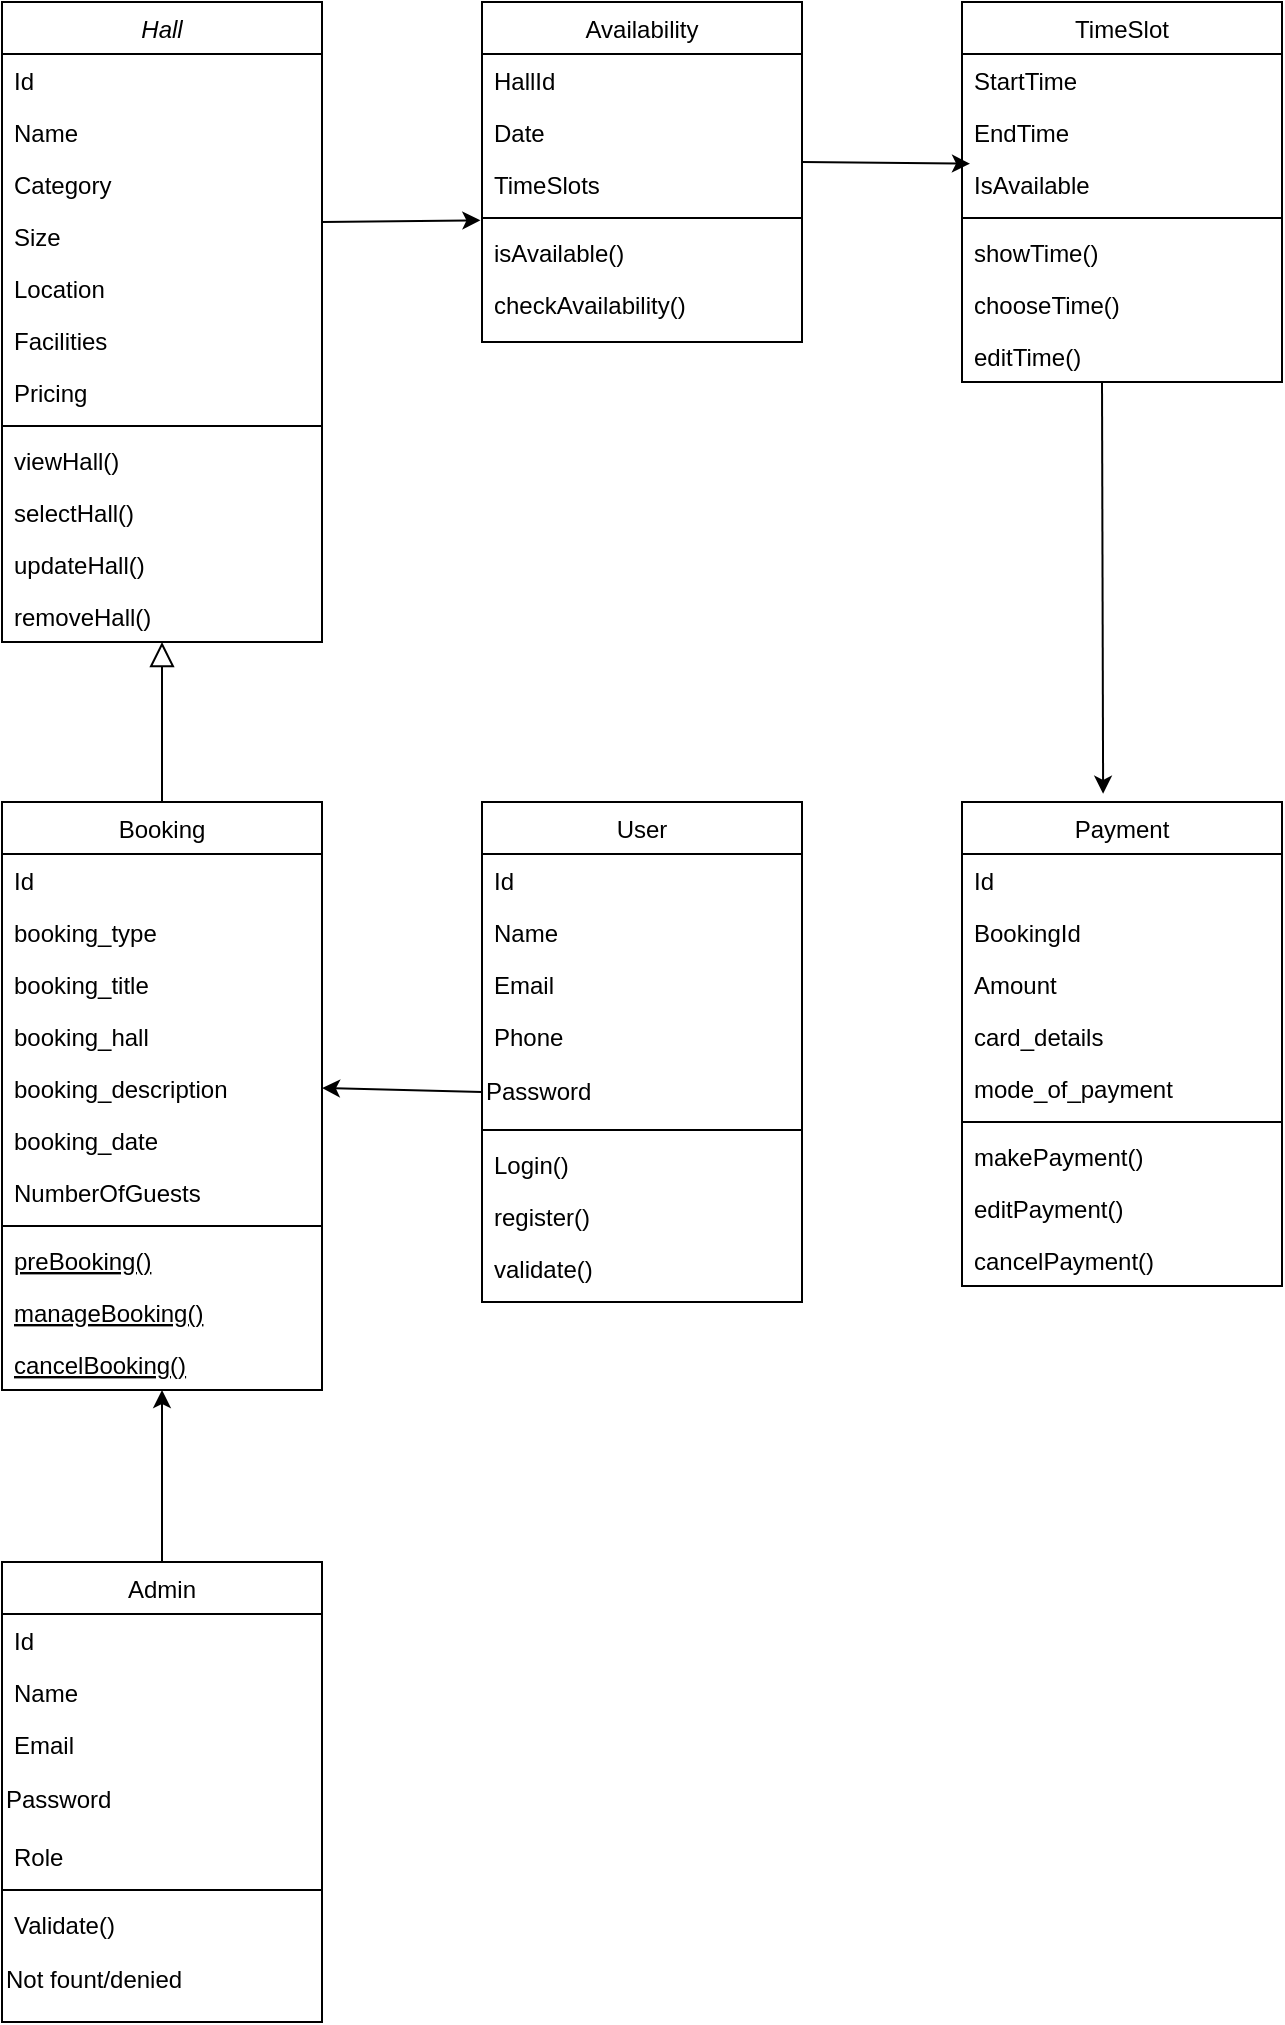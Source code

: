 <mxfile version="24.7.4">
  <diagram id="C5RBs43oDa-KdzZeNtuy" name="Page-1">
    <mxGraphModel dx="2150" dy="985" grid="1" gridSize="10" guides="1" tooltips="1" connect="1" arrows="1" fold="1" page="1" pageScale="1" pageWidth="827" pageHeight="1169" math="0" shadow="0">
      <root>
        <mxCell id="WIyWlLk6GJQsqaUBKTNV-0" />
        <mxCell id="WIyWlLk6GJQsqaUBKTNV-1" parent="WIyWlLk6GJQsqaUBKTNV-0" />
        <mxCell id="zkfFHV4jXpPFQw0GAbJ--0" value="Hall" style="swimlane;fontStyle=2;align=center;verticalAlign=top;childLayout=stackLayout;horizontal=1;startSize=26;horizontalStack=0;resizeParent=1;resizeLast=0;collapsible=1;marginBottom=0;rounded=0;shadow=0;strokeWidth=1;" parent="WIyWlLk6GJQsqaUBKTNV-1" vertex="1">
          <mxGeometry x="120" y="120" width="160" height="320" as="geometry">
            <mxRectangle x="230" y="140" width="160" height="26" as="alternateBounds" />
          </mxGeometry>
        </mxCell>
        <mxCell id="zkfFHV4jXpPFQw0GAbJ--1" value="Id" style="text;align=left;verticalAlign=top;spacingLeft=4;spacingRight=4;overflow=hidden;rotatable=0;points=[[0,0.5],[1,0.5]];portConstraint=eastwest;" parent="zkfFHV4jXpPFQw0GAbJ--0" vertex="1">
          <mxGeometry y="26" width="160" height="26" as="geometry" />
        </mxCell>
        <mxCell id="zkfFHV4jXpPFQw0GAbJ--2" value="Name" style="text;align=left;verticalAlign=top;spacingLeft=4;spacingRight=4;overflow=hidden;rotatable=0;points=[[0,0.5],[1,0.5]];portConstraint=eastwest;rounded=0;shadow=0;html=0;" parent="zkfFHV4jXpPFQw0GAbJ--0" vertex="1">
          <mxGeometry y="52" width="160" height="26" as="geometry" />
        </mxCell>
        <mxCell id="zkfFHV4jXpPFQw0GAbJ--3" value="Category" style="text;align=left;verticalAlign=top;spacingLeft=4;spacingRight=4;overflow=hidden;rotatable=0;points=[[0,0.5],[1,0.5]];portConstraint=eastwest;rounded=0;shadow=0;html=0;" parent="zkfFHV4jXpPFQw0GAbJ--0" vertex="1">
          <mxGeometry y="78" width="160" height="26" as="geometry" />
        </mxCell>
        <mxCell id="f7EF-MmhvfFaLlOPgHeF-1" value="Size" style="text;align=left;verticalAlign=top;spacingLeft=4;spacingRight=4;overflow=hidden;rotatable=0;points=[[0,0.5],[1,0.5]];portConstraint=eastwest;rounded=0;shadow=0;html=0;" parent="zkfFHV4jXpPFQw0GAbJ--0" vertex="1">
          <mxGeometry y="104" width="160" height="26" as="geometry" />
        </mxCell>
        <mxCell id="f7EF-MmhvfFaLlOPgHeF-2" value="Location" style="text;align=left;verticalAlign=top;spacingLeft=4;spacingRight=4;overflow=hidden;rotatable=0;points=[[0,0.5],[1,0.5]];portConstraint=eastwest;rounded=0;shadow=0;html=0;" parent="zkfFHV4jXpPFQw0GAbJ--0" vertex="1">
          <mxGeometry y="130" width="160" height="26" as="geometry" />
        </mxCell>
        <mxCell id="f7EF-MmhvfFaLlOPgHeF-3" value="Facilities" style="text;align=left;verticalAlign=top;spacingLeft=4;spacingRight=4;overflow=hidden;rotatable=0;points=[[0,0.5],[1,0.5]];portConstraint=eastwest;rounded=0;shadow=0;html=0;" parent="zkfFHV4jXpPFQw0GAbJ--0" vertex="1">
          <mxGeometry y="156" width="160" height="26" as="geometry" />
        </mxCell>
        <mxCell id="f7EF-MmhvfFaLlOPgHeF-0" value="Pricing" style="text;align=left;verticalAlign=top;spacingLeft=4;spacingRight=4;overflow=hidden;rotatable=0;points=[[0,0.5],[1,0.5]];portConstraint=eastwest;rounded=0;shadow=0;html=0;" parent="zkfFHV4jXpPFQw0GAbJ--0" vertex="1">
          <mxGeometry y="182" width="160" height="26" as="geometry" />
        </mxCell>
        <mxCell id="zkfFHV4jXpPFQw0GAbJ--4" value="" style="line;html=1;strokeWidth=1;align=left;verticalAlign=middle;spacingTop=-1;spacingLeft=3;spacingRight=3;rotatable=0;labelPosition=right;points=[];portConstraint=eastwest;" parent="zkfFHV4jXpPFQw0GAbJ--0" vertex="1">
          <mxGeometry y="208" width="160" height="8" as="geometry" />
        </mxCell>
        <mxCell id="zkfFHV4jXpPFQw0GAbJ--5" value="viewHall()" style="text;align=left;verticalAlign=top;spacingLeft=4;spacingRight=4;overflow=hidden;rotatable=0;points=[[0,0.5],[1,0.5]];portConstraint=eastwest;" parent="zkfFHV4jXpPFQw0GAbJ--0" vertex="1">
          <mxGeometry y="216" width="160" height="26" as="geometry" />
        </mxCell>
        <mxCell id="f7EF-MmhvfFaLlOPgHeF-55" value="selectHall()" style="text;align=left;verticalAlign=top;spacingLeft=4;spacingRight=4;overflow=hidden;rotatable=0;points=[[0,0.5],[1,0.5]];portConstraint=eastwest;" parent="zkfFHV4jXpPFQw0GAbJ--0" vertex="1">
          <mxGeometry y="242" width="160" height="26" as="geometry" />
        </mxCell>
        <mxCell id="f7EF-MmhvfFaLlOPgHeF-56" value="updateHall()" style="text;align=left;verticalAlign=top;spacingLeft=4;spacingRight=4;overflow=hidden;rotatable=0;points=[[0,0.5],[1,0.5]];portConstraint=eastwest;" parent="zkfFHV4jXpPFQw0GAbJ--0" vertex="1">
          <mxGeometry y="268" width="160" height="26" as="geometry" />
        </mxCell>
        <mxCell id="f7EF-MmhvfFaLlOPgHeF-57" value="removeHall()" style="text;align=left;verticalAlign=top;spacingLeft=4;spacingRight=4;overflow=hidden;rotatable=0;points=[[0,0.5],[1,0.5]];portConstraint=eastwest;" parent="zkfFHV4jXpPFQw0GAbJ--0" vertex="1">
          <mxGeometry y="294" width="160" height="26" as="geometry" />
        </mxCell>
        <mxCell id="zkfFHV4jXpPFQw0GAbJ--6" value="Booking" style="swimlane;fontStyle=0;align=center;verticalAlign=top;childLayout=stackLayout;horizontal=1;startSize=26;horizontalStack=0;resizeParent=1;resizeLast=0;collapsible=1;marginBottom=0;rounded=0;shadow=0;strokeWidth=1;" parent="WIyWlLk6GJQsqaUBKTNV-1" vertex="1">
          <mxGeometry x="120" y="520" width="160" height="294" as="geometry">
            <mxRectangle x="130" y="380" width="160" height="26" as="alternateBounds" />
          </mxGeometry>
        </mxCell>
        <mxCell id="zkfFHV4jXpPFQw0GAbJ--7" value="Id" style="text;align=left;verticalAlign=top;spacingLeft=4;spacingRight=4;overflow=hidden;rotatable=0;points=[[0,0.5],[1,0.5]];portConstraint=eastwest;" parent="zkfFHV4jXpPFQw0GAbJ--6" vertex="1">
          <mxGeometry y="26" width="160" height="26" as="geometry" />
        </mxCell>
        <mxCell id="f7EF-MmhvfFaLlOPgHeF-14" value="booking_type" style="text;align=left;verticalAlign=top;spacingLeft=4;spacingRight=4;overflow=hidden;rotatable=0;points=[[0,0.5],[1,0.5]];portConstraint=eastwest;rounded=0;shadow=0;html=0;" parent="zkfFHV4jXpPFQw0GAbJ--6" vertex="1">
          <mxGeometry y="52" width="160" height="26" as="geometry" />
        </mxCell>
        <mxCell id="f7EF-MmhvfFaLlOPgHeF-15" value="booking_title" style="text;align=left;verticalAlign=top;spacingLeft=4;spacingRight=4;overflow=hidden;rotatable=0;points=[[0,0.5],[1,0.5]];portConstraint=eastwest;rounded=0;shadow=0;html=0;" parent="zkfFHV4jXpPFQw0GAbJ--6" vertex="1">
          <mxGeometry y="78" width="160" height="26" as="geometry" />
        </mxCell>
        <mxCell id="f7EF-MmhvfFaLlOPgHeF-16" value="booking_hall" style="text;align=left;verticalAlign=top;spacingLeft=4;spacingRight=4;overflow=hidden;rotatable=0;points=[[0,0.5],[1,0.5]];portConstraint=eastwest;rounded=0;shadow=0;html=0;" parent="zkfFHV4jXpPFQw0GAbJ--6" vertex="1">
          <mxGeometry y="104" width="160" height="26" as="geometry" />
        </mxCell>
        <mxCell id="f7EF-MmhvfFaLlOPgHeF-17" value="booking_description" style="text;align=left;verticalAlign=top;spacingLeft=4;spacingRight=4;overflow=hidden;rotatable=0;points=[[0,0.5],[1,0.5]];portConstraint=eastwest;rounded=0;shadow=0;html=0;" parent="zkfFHV4jXpPFQw0GAbJ--6" vertex="1">
          <mxGeometry y="130" width="160" height="26" as="geometry" />
        </mxCell>
        <mxCell id="f7EF-MmhvfFaLlOPgHeF-18" value="booking_date" style="text;align=left;verticalAlign=top;spacingLeft=4;spacingRight=4;overflow=hidden;rotatable=0;points=[[0,0.5],[1,0.5]];portConstraint=eastwest;rounded=0;shadow=0;html=0;" parent="zkfFHV4jXpPFQw0GAbJ--6" vertex="1">
          <mxGeometry y="156" width="160" height="26" as="geometry" />
        </mxCell>
        <mxCell id="zkfFHV4jXpPFQw0GAbJ--8" value="NumberOfGuests" style="text;align=left;verticalAlign=top;spacingLeft=4;spacingRight=4;overflow=hidden;rotatable=0;points=[[0,0.5],[1,0.5]];portConstraint=eastwest;rounded=0;shadow=0;html=0;" parent="zkfFHV4jXpPFQw0GAbJ--6" vertex="1">
          <mxGeometry y="182" width="160" height="26" as="geometry" />
        </mxCell>
        <mxCell id="zkfFHV4jXpPFQw0GAbJ--9" value="" style="line;html=1;strokeWidth=1;align=left;verticalAlign=middle;spacingTop=-1;spacingLeft=3;spacingRight=3;rotatable=0;labelPosition=right;points=[];portConstraint=eastwest;" parent="zkfFHV4jXpPFQw0GAbJ--6" vertex="1">
          <mxGeometry y="208" width="160" height="8" as="geometry" />
        </mxCell>
        <mxCell id="f7EF-MmhvfFaLlOPgHeF-66" value="preBooking()" style="text;align=left;verticalAlign=top;spacingLeft=4;spacingRight=4;overflow=hidden;rotatable=0;points=[[0,0.5],[1,0.5]];portConstraint=eastwest;fontStyle=4" parent="zkfFHV4jXpPFQw0GAbJ--6" vertex="1">
          <mxGeometry y="216" width="160" height="26" as="geometry" />
        </mxCell>
        <mxCell id="zkfFHV4jXpPFQw0GAbJ--10" value="manageBooking()" style="text;align=left;verticalAlign=top;spacingLeft=4;spacingRight=4;overflow=hidden;rotatable=0;points=[[0,0.5],[1,0.5]];portConstraint=eastwest;fontStyle=4" parent="zkfFHV4jXpPFQw0GAbJ--6" vertex="1">
          <mxGeometry y="242" width="160" height="26" as="geometry" />
        </mxCell>
        <mxCell id="f7EF-MmhvfFaLlOPgHeF-65" value="cancelBooking()" style="text;align=left;verticalAlign=top;spacingLeft=4;spacingRight=4;overflow=hidden;rotatable=0;points=[[0,0.5],[1,0.5]];portConstraint=eastwest;fontStyle=4" parent="zkfFHV4jXpPFQw0GAbJ--6" vertex="1">
          <mxGeometry y="268" width="160" height="26" as="geometry" />
        </mxCell>
        <mxCell id="zkfFHV4jXpPFQw0GAbJ--12" value="" style="endArrow=block;endSize=10;endFill=0;shadow=0;strokeWidth=1;rounded=0;curved=0;edgeStyle=elbowEdgeStyle;elbow=vertical;" parent="WIyWlLk6GJQsqaUBKTNV-1" source="zkfFHV4jXpPFQw0GAbJ--6" target="zkfFHV4jXpPFQw0GAbJ--0" edge="1">
          <mxGeometry width="160" relative="1" as="geometry">
            <mxPoint x="200" y="203" as="sourcePoint" />
            <mxPoint x="200" y="203" as="targetPoint" />
          </mxGeometry>
        </mxCell>
        <mxCell id="zkfFHV4jXpPFQw0GAbJ--17" value="Availability" style="swimlane;fontStyle=0;align=center;verticalAlign=top;childLayout=stackLayout;horizontal=1;startSize=26;horizontalStack=0;resizeParent=1;resizeLast=0;collapsible=1;marginBottom=0;rounded=0;shadow=0;strokeWidth=1;" parent="WIyWlLk6GJQsqaUBKTNV-1" vertex="1">
          <mxGeometry x="360" y="120" width="160" height="170" as="geometry">
            <mxRectangle x="550" y="140" width="160" height="26" as="alternateBounds" />
          </mxGeometry>
        </mxCell>
        <mxCell id="zkfFHV4jXpPFQw0GAbJ--18" value="HallId" style="text;align=left;verticalAlign=top;spacingLeft=4;spacingRight=4;overflow=hidden;rotatable=0;points=[[0,0.5],[1,0.5]];portConstraint=eastwest;" parent="zkfFHV4jXpPFQw0GAbJ--17" vertex="1">
          <mxGeometry y="26" width="160" height="26" as="geometry" />
        </mxCell>
        <mxCell id="zkfFHV4jXpPFQw0GAbJ--19" value="Date" style="text;align=left;verticalAlign=top;spacingLeft=4;spacingRight=4;overflow=hidden;rotatable=0;points=[[0,0.5],[1,0.5]];portConstraint=eastwest;rounded=0;shadow=0;html=0;" parent="zkfFHV4jXpPFQw0GAbJ--17" vertex="1">
          <mxGeometry y="52" width="160" height="26" as="geometry" />
        </mxCell>
        <mxCell id="zkfFHV4jXpPFQw0GAbJ--20" value="TimeSlots" style="text;align=left;verticalAlign=top;spacingLeft=4;spacingRight=4;overflow=hidden;rotatable=0;points=[[0,0.5],[1,0.5]];portConstraint=eastwest;rounded=0;shadow=0;html=0;" parent="zkfFHV4jXpPFQw0GAbJ--17" vertex="1">
          <mxGeometry y="78" width="160" height="26" as="geometry" />
        </mxCell>
        <mxCell id="zkfFHV4jXpPFQw0GAbJ--23" value="" style="line;html=1;strokeWidth=1;align=left;verticalAlign=middle;spacingTop=-1;spacingLeft=3;spacingRight=3;rotatable=0;labelPosition=right;points=[];portConstraint=eastwest;" parent="zkfFHV4jXpPFQw0GAbJ--17" vertex="1">
          <mxGeometry y="104" width="160" height="8" as="geometry" />
        </mxCell>
        <mxCell id="f7EF-MmhvfFaLlOPgHeF-63" value="isAvailable()" style="text;align=left;verticalAlign=top;spacingLeft=4;spacingRight=4;overflow=hidden;rotatable=0;points=[[0,0.5],[1,0.5]];portConstraint=eastwest;" parent="zkfFHV4jXpPFQw0GAbJ--17" vertex="1">
          <mxGeometry y="112" width="160" height="26" as="geometry" />
        </mxCell>
        <mxCell id="f7EF-MmhvfFaLlOPgHeF-69" value="checkAvailability()" style="text;align=left;verticalAlign=top;spacingLeft=4;spacingRight=4;overflow=hidden;rotatable=0;points=[[0,0.5],[1,0.5]];portConstraint=eastwest;" parent="zkfFHV4jXpPFQw0GAbJ--17" vertex="1">
          <mxGeometry y="138" width="160" height="26" as="geometry" />
        </mxCell>
        <mxCell id="f7EF-MmhvfFaLlOPgHeF-4" value="TimeSlot" style="swimlane;fontStyle=0;align=center;verticalAlign=top;childLayout=stackLayout;horizontal=1;startSize=26;horizontalStack=0;resizeParent=1;resizeLast=0;collapsible=1;marginBottom=0;rounded=0;shadow=0;strokeWidth=1;" parent="WIyWlLk6GJQsqaUBKTNV-1" vertex="1">
          <mxGeometry x="600" y="120" width="160" height="190" as="geometry">
            <mxRectangle x="550" y="140" width="160" height="26" as="alternateBounds" />
          </mxGeometry>
        </mxCell>
        <mxCell id="f7EF-MmhvfFaLlOPgHeF-5" value="StartTime" style="text;align=left;verticalAlign=top;spacingLeft=4;spacingRight=4;overflow=hidden;rotatable=0;points=[[0,0.5],[1,0.5]];portConstraint=eastwest;" parent="f7EF-MmhvfFaLlOPgHeF-4" vertex="1">
          <mxGeometry y="26" width="160" height="26" as="geometry" />
        </mxCell>
        <mxCell id="f7EF-MmhvfFaLlOPgHeF-6" value="EndTime" style="text;align=left;verticalAlign=top;spacingLeft=4;spacingRight=4;overflow=hidden;rotatable=0;points=[[0,0.5],[1,0.5]];portConstraint=eastwest;rounded=0;shadow=0;html=0;" parent="f7EF-MmhvfFaLlOPgHeF-4" vertex="1">
          <mxGeometry y="52" width="160" height="26" as="geometry" />
        </mxCell>
        <mxCell id="f7EF-MmhvfFaLlOPgHeF-7" value="IsAvailable" style="text;align=left;verticalAlign=top;spacingLeft=4;spacingRight=4;overflow=hidden;rotatable=0;points=[[0,0.5],[1,0.5]];portConstraint=eastwest;rounded=0;shadow=0;html=0;" parent="f7EF-MmhvfFaLlOPgHeF-4" vertex="1">
          <mxGeometry y="78" width="160" height="26" as="geometry" />
        </mxCell>
        <mxCell id="f7EF-MmhvfFaLlOPgHeF-8" value="" style="line;html=1;strokeWidth=1;align=left;verticalAlign=middle;spacingTop=-1;spacingLeft=3;spacingRight=3;rotatable=0;labelPosition=right;points=[];portConstraint=eastwest;" parent="f7EF-MmhvfFaLlOPgHeF-4" vertex="1">
          <mxGeometry y="104" width="160" height="8" as="geometry" />
        </mxCell>
        <mxCell id="f7EF-MmhvfFaLlOPgHeF-9" value="showTime()" style="text;align=left;verticalAlign=top;spacingLeft=4;spacingRight=4;overflow=hidden;rotatable=0;points=[[0,0.5],[1,0.5]];portConstraint=eastwest;" parent="f7EF-MmhvfFaLlOPgHeF-4" vertex="1">
          <mxGeometry y="112" width="160" height="26" as="geometry" />
        </mxCell>
        <mxCell id="f7EF-MmhvfFaLlOPgHeF-64" value="chooseTime()" style="text;align=left;verticalAlign=top;spacingLeft=4;spacingRight=4;overflow=hidden;rotatable=0;points=[[0,0.5],[1,0.5]];portConstraint=eastwest;" parent="f7EF-MmhvfFaLlOPgHeF-4" vertex="1">
          <mxGeometry y="138" width="160" height="26" as="geometry" />
        </mxCell>
        <mxCell id="ViEXEEtWctb22_joam_f-1" value="" style="endArrow=classic;html=1;rounded=0;entryX=0.441;entryY=-0.017;entryDx=0;entryDy=0;entryPerimeter=0;" edge="1" parent="f7EF-MmhvfFaLlOPgHeF-4" target="f7EF-MmhvfFaLlOPgHeF-28">
          <mxGeometry width="50" height="50" relative="1" as="geometry">
            <mxPoint x="70" y="190" as="sourcePoint" />
            <mxPoint x="320" y="60" as="targetPoint" />
          </mxGeometry>
        </mxCell>
        <mxCell id="f7EF-MmhvfFaLlOPgHeF-70" value="editTime()" style="text;align=left;verticalAlign=top;spacingLeft=4;spacingRight=4;overflow=hidden;rotatable=0;points=[[0,0.5],[1,0.5]];portConstraint=eastwest;" parent="f7EF-MmhvfFaLlOPgHeF-4" vertex="1">
          <mxGeometry y="164" width="160" height="26" as="geometry" />
        </mxCell>
        <mxCell id="f7EF-MmhvfFaLlOPgHeF-19" value="User" style="swimlane;fontStyle=0;align=center;verticalAlign=top;childLayout=stackLayout;horizontal=1;startSize=26;horizontalStack=0;resizeParent=1;resizeLast=0;collapsible=1;marginBottom=0;rounded=0;shadow=0;strokeWidth=1;" parent="WIyWlLk6GJQsqaUBKTNV-1" vertex="1">
          <mxGeometry x="360" y="520" width="160" height="250" as="geometry">
            <mxRectangle x="550" y="140" width="160" height="26" as="alternateBounds" />
          </mxGeometry>
        </mxCell>
        <mxCell id="f7EF-MmhvfFaLlOPgHeF-20" value="Id" style="text;align=left;verticalAlign=top;spacingLeft=4;spacingRight=4;overflow=hidden;rotatable=0;points=[[0,0.5],[1,0.5]];portConstraint=eastwest;" parent="f7EF-MmhvfFaLlOPgHeF-19" vertex="1">
          <mxGeometry y="26" width="160" height="26" as="geometry" />
        </mxCell>
        <mxCell id="f7EF-MmhvfFaLlOPgHeF-21" value="Name" style="text;align=left;verticalAlign=top;spacingLeft=4;spacingRight=4;overflow=hidden;rotatable=0;points=[[0,0.5],[1,0.5]];portConstraint=eastwest;rounded=0;shadow=0;html=0;" parent="f7EF-MmhvfFaLlOPgHeF-19" vertex="1">
          <mxGeometry y="52" width="160" height="26" as="geometry" />
        </mxCell>
        <mxCell id="f7EF-MmhvfFaLlOPgHeF-22" value="Email" style="text;align=left;verticalAlign=top;spacingLeft=4;spacingRight=4;overflow=hidden;rotatable=0;points=[[0,0.5],[1,0.5]];portConstraint=eastwest;rounded=0;shadow=0;html=0;" parent="f7EF-MmhvfFaLlOPgHeF-19" vertex="1">
          <mxGeometry y="78" width="160" height="26" as="geometry" />
        </mxCell>
        <mxCell id="f7EF-MmhvfFaLlOPgHeF-27" value="Phone" style="text;align=left;verticalAlign=top;spacingLeft=4;spacingRight=4;overflow=hidden;rotatable=0;points=[[0,0.5],[1,0.5]];portConstraint=eastwest;rounded=0;shadow=0;html=0;" parent="f7EF-MmhvfFaLlOPgHeF-19" vertex="1">
          <mxGeometry y="104" width="160" height="26" as="geometry" />
        </mxCell>
        <mxCell id="ViEXEEtWctb22_joam_f-15" value="Password" style="text;strokeColor=none;align=left;fillColor=none;html=1;verticalAlign=middle;whiteSpace=wrap;rounded=0;" vertex="1" parent="f7EF-MmhvfFaLlOPgHeF-19">
          <mxGeometry y="130" width="160" height="30" as="geometry" />
        </mxCell>
        <mxCell id="f7EF-MmhvfFaLlOPgHeF-23" value="" style="line;html=1;strokeWidth=1;align=left;verticalAlign=middle;spacingTop=-1;spacingLeft=3;spacingRight=3;rotatable=0;labelPosition=right;points=[];portConstraint=eastwest;" parent="f7EF-MmhvfFaLlOPgHeF-19" vertex="1">
          <mxGeometry y="160" width="160" height="8" as="geometry" />
        </mxCell>
        <mxCell id="f7EF-MmhvfFaLlOPgHeF-24" value="Login()" style="text;align=left;verticalAlign=top;spacingLeft=4;spacingRight=4;overflow=hidden;rotatable=0;points=[[0,0.5],[1,0.5]];portConstraint=eastwest;" parent="f7EF-MmhvfFaLlOPgHeF-19" vertex="1">
          <mxGeometry y="168" width="160" height="26" as="geometry" />
        </mxCell>
        <mxCell id="f7EF-MmhvfFaLlOPgHeF-25" value="register()" style="text;align=left;verticalAlign=top;spacingLeft=4;spacingRight=4;overflow=hidden;rotatable=0;points=[[0,0.5],[1,0.5]];portConstraint=eastwest;" parent="f7EF-MmhvfFaLlOPgHeF-19" vertex="1">
          <mxGeometry y="194" width="160" height="26" as="geometry" />
        </mxCell>
        <mxCell id="f7EF-MmhvfFaLlOPgHeF-51" value="validate()" style="text;align=left;verticalAlign=top;spacingLeft=4;spacingRight=4;overflow=hidden;rotatable=0;points=[[0,0.5],[1,0.5]];portConstraint=eastwest;" parent="f7EF-MmhvfFaLlOPgHeF-19" vertex="1">
          <mxGeometry y="220" width="160" height="26" as="geometry" />
        </mxCell>
        <mxCell id="f7EF-MmhvfFaLlOPgHeF-28" value="Payment" style="swimlane;fontStyle=0;align=center;verticalAlign=top;childLayout=stackLayout;horizontal=1;startSize=26;horizontalStack=0;resizeParent=1;resizeLast=0;collapsible=1;marginBottom=0;rounded=0;shadow=0;strokeWidth=1;" parent="WIyWlLk6GJQsqaUBKTNV-1" vertex="1">
          <mxGeometry x="600" y="520" width="160" height="242" as="geometry">
            <mxRectangle x="550" y="140" width="160" height="26" as="alternateBounds" />
          </mxGeometry>
        </mxCell>
        <mxCell id="f7EF-MmhvfFaLlOPgHeF-29" value="Id" style="text;align=left;verticalAlign=top;spacingLeft=4;spacingRight=4;overflow=hidden;rotatable=0;points=[[0,0.5],[1,0.5]];portConstraint=eastwest;" parent="f7EF-MmhvfFaLlOPgHeF-28" vertex="1">
          <mxGeometry y="26" width="160" height="26" as="geometry" />
        </mxCell>
        <mxCell id="f7EF-MmhvfFaLlOPgHeF-30" value="BookingId" style="text;align=left;verticalAlign=top;spacingLeft=4;spacingRight=4;overflow=hidden;rotatable=0;points=[[0,0.5],[1,0.5]];portConstraint=eastwest;rounded=0;shadow=0;html=0;" parent="f7EF-MmhvfFaLlOPgHeF-28" vertex="1">
          <mxGeometry y="52" width="160" height="26" as="geometry" />
        </mxCell>
        <mxCell id="f7EF-MmhvfFaLlOPgHeF-31" value="Amount" style="text;align=left;verticalAlign=top;spacingLeft=4;spacingRight=4;overflow=hidden;rotatable=0;points=[[0,0.5],[1,0.5]];portConstraint=eastwest;rounded=0;shadow=0;html=0;" parent="f7EF-MmhvfFaLlOPgHeF-28" vertex="1">
          <mxGeometry y="78" width="160" height="26" as="geometry" />
        </mxCell>
        <mxCell id="f7EF-MmhvfFaLlOPgHeF-32" value="card_details" style="text;align=left;verticalAlign=top;spacingLeft=4;spacingRight=4;overflow=hidden;rotatable=0;points=[[0,0.5],[1,0.5]];portConstraint=eastwest;rounded=0;shadow=0;html=0;" parent="f7EF-MmhvfFaLlOPgHeF-28" vertex="1">
          <mxGeometry y="104" width="160" height="26" as="geometry" />
        </mxCell>
        <mxCell id="f7EF-MmhvfFaLlOPgHeF-37" value="mode_of_payment" style="text;align=left;verticalAlign=top;spacingLeft=4;spacingRight=4;overflow=hidden;rotatable=0;points=[[0,0.5],[1,0.5]];portConstraint=eastwest;rounded=0;shadow=0;html=0;" parent="f7EF-MmhvfFaLlOPgHeF-28" vertex="1">
          <mxGeometry y="130" width="160" height="26" as="geometry" />
        </mxCell>
        <mxCell id="f7EF-MmhvfFaLlOPgHeF-33" value="" style="line;html=1;strokeWidth=1;align=left;verticalAlign=middle;spacingTop=-1;spacingLeft=3;spacingRight=3;rotatable=0;labelPosition=right;points=[];portConstraint=eastwest;" parent="f7EF-MmhvfFaLlOPgHeF-28" vertex="1">
          <mxGeometry y="156" width="160" height="8" as="geometry" />
        </mxCell>
        <mxCell id="f7EF-MmhvfFaLlOPgHeF-34" value="makePayment()" style="text;align=left;verticalAlign=top;spacingLeft=4;spacingRight=4;overflow=hidden;rotatable=0;points=[[0,0.5],[1,0.5]];portConstraint=eastwest;" parent="f7EF-MmhvfFaLlOPgHeF-28" vertex="1">
          <mxGeometry y="164" width="160" height="26" as="geometry" />
        </mxCell>
        <mxCell id="f7EF-MmhvfFaLlOPgHeF-35" value="editPayment()" style="text;align=left;verticalAlign=top;spacingLeft=4;spacingRight=4;overflow=hidden;rotatable=0;points=[[0,0.5],[1,0.5]];portConstraint=eastwest;" parent="f7EF-MmhvfFaLlOPgHeF-28" vertex="1">
          <mxGeometry y="190" width="160" height="26" as="geometry" />
        </mxCell>
        <mxCell id="f7EF-MmhvfFaLlOPgHeF-53" value="cancelPayment()" style="text;align=left;verticalAlign=top;spacingLeft=4;spacingRight=4;overflow=hidden;rotatable=0;points=[[0,0.5],[1,0.5]];portConstraint=eastwest;" parent="f7EF-MmhvfFaLlOPgHeF-28" vertex="1">
          <mxGeometry y="216" width="160" height="26" as="geometry" />
        </mxCell>
        <mxCell id="f7EF-MmhvfFaLlOPgHeF-68" value="" style="edgeStyle=orthogonalEdgeStyle;rounded=0;orthogonalLoop=1;jettySize=auto;html=1;" parent="WIyWlLk6GJQsqaUBKTNV-1" source="f7EF-MmhvfFaLlOPgHeF-38" target="f7EF-MmhvfFaLlOPgHeF-65" edge="1">
          <mxGeometry relative="1" as="geometry">
            <Array as="points">
              <mxPoint x="200" y="850" />
              <mxPoint x="200" y="850" />
            </Array>
          </mxGeometry>
        </mxCell>
        <mxCell id="f7EF-MmhvfFaLlOPgHeF-38" value="Admin" style="swimlane;fontStyle=0;align=center;verticalAlign=top;childLayout=stackLayout;horizontal=1;startSize=26;horizontalStack=0;resizeParent=1;resizeLast=0;collapsible=1;marginBottom=0;rounded=0;shadow=0;strokeWidth=1;" parent="WIyWlLk6GJQsqaUBKTNV-1" vertex="1">
          <mxGeometry x="120" y="900" width="160" height="230" as="geometry">
            <mxRectangle x="550" y="140" width="160" height="26" as="alternateBounds" />
          </mxGeometry>
        </mxCell>
        <mxCell id="f7EF-MmhvfFaLlOPgHeF-39" value="Id" style="text;align=left;verticalAlign=top;spacingLeft=4;spacingRight=4;overflow=hidden;rotatable=0;points=[[0,0.5],[1,0.5]];portConstraint=eastwest;" parent="f7EF-MmhvfFaLlOPgHeF-38" vertex="1">
          <mxGeometry y="26" width="160" height="26" as="geometry" />
        </mxCell>
        <mxCell id="f7EF-MmhvfFaLlOPgHeF-40" value="Name" style="text;align=left;verticalAlign=top;spacingLeft=4;spacingRight=4;overflow=hidden;rotatable=0;points=[[0,0.5],[1,0.5]];portConstraint=eastwest;rounded=0;shadow=0;html=0;" parent="f7EF-MmhvfFaLlOPgHeF-38" vertex="1">
          <mxGeometry y="52" width="160" height="26" as="geometry" />
        </mxCell>
        <mxCell id="f7EF-MmhvfFaLlOPgHeF-41" value="Email" style="text;align=left;verticalAlign=top;spacingLeft=4;spacingRight=4;overflow=hidden;rotatable=0;points=[[0,0.5],[1,0.5]];portConstraint=eastwest;rounded=0;shadow=0;html=0;" parent="f7EF-MmhvfFaLlOPgHeF-38" vertex="1">
          <mxGeometry y="78" width="160" height="26" as="geometry" />
        </mxCell>
        <mxCell id="ViEXEEtWctb22_joam_f-14" value="Password" style="text;strokeColor=none;align=left;fillColor=none;html=1;verticalAlign=middle;whiteSpace=wrap;rounded=0;" vertex="1" parent="f7EF-MmhvfFaLlOPgHeF-38">
          <mxGeometry y="104" width="160" height="30" as="geometry" />
        </mxCell>
        <mxCell id="f7EF-MmhvfFaLlOPgHeF-42" value="Role" style="text;align=left;verticalAlign=top;spacingLeft=4;spacingRight=4;overflow=hidden;rotatable=0;points=[[0,0.5],[1,0.5]];portConstraint=eastwest;rounded=0;shadow=0;html=0;" parent="f7EF-MmhvfFaLlOPgHeF-38" vertex="1">
          <mxGeometry y="134" width="160" height="26" as="geometry" />
        </mxCell>
        <mxCell id="f7EF-MmhvfFaLlOPgHeF-43" value="" style="line;html=1;strokeWidth=1;align=left;verticalAlign=middle;spacingTop=-1;spacingLeft=3;spacingRight=3;rotatable=0;labelPosition=right;points=[];portConstraint=eastwest;" parent="f7EF-MmhvfFaLlOPgHeF-38" vertex="1">
          <mxGeometry y="160" width="160" height="8" as="geometry" />
        </mxCell>
        <mxCell id="f7EF-MmhvfFaLlOPgHeF-44" value="Validate()" style="text;align=left;verticalAlign=top;spacingLeft=4;spacingRight=4;overflow=hidden;rotatable=0;points=[[0,0.5],[1,0.5]];portConstraint=eastwest;" parent="f7EF-MmhvfFaLlOPgHeF-38" vertex="1">
          <mxGeometry y="168" width="160" height="26" as="geometry" />
        </mxCell>
        <mxCell id="ViEXEEtWctb22_joam_f-16" value="Not fount/denied" style="text;strokeColor=none;align=left;fillColor=none;html=1;verticalAlign=middle;whiteSpace=wrap;rounded=0;" vertex="1" parent="f7EF-MmhvfFaLlOPgHeF-38">
          <mxGeometry y="194" width="160" height="30" as="geometry" />
        </mxCell>
        <mxCell id="ViEXEEtWctb22_joam_f-2" value="" style="endArrow=classic;html=1;rounded=0;entryX=1;entryY=0.5;entryDx=0;entryDy=0;exitX=0;exitY=0.5;exitDx=0;exitDy=0;" edge="1" parent="WIyWlLk6GJQsqaUBKTNV-1" source="ViEXEEtWctb22_joam_f-15" target="f7EF-MmhvfFaLlOPgHeF-17">
          <mxGeometry width="50" height="50" relative="1" as="geometry">
            <mxPoint x="350" y="663" as="sourcePoint" />
            <mxPoint x="490" y="620" as="targetPoint" />
          </mxGeometry>
        </mxCell>
        <mxCell id="ViEXEEtWctb22_joam_f-4" value="" style="endArrow=classic;html=1;rounded=0;entryX=-0.005;entryY=1.198;entryDx=0;entryDy=0;entryPerimeter=0;" edge="1" parent="WIyWlLk6GJQsqaUBKTNV-1" target="zkfFHV4jXpPFQw0GAbJ--20">
          <mxGeometry width="50" height="50" relative="1" as="geometry">
            <mxPoint x="280" y="230" as="sourcePoint" />
            <mxPoint x="330" y="180" as="targetPoint" />
          </mxGeometry>
        </mxCell>
        <mxCell id="ViEXEEtWctb22_joam_f-5" value="" style="endArrow=classic;html=1;rounded=0;entryX=0.025;entryY=1.109;entryDx=0;entryDy=0;entryPerimeter=0;" edge="1" parent="WIyWlLk6GJQsqaUBKTNV-1" target="f7EF-MmhvfFaLlOPgHeF-6">
          <mxGeometry width="50" height="50" relative="1" as="geometry">
            <mxPoint x="520" y="200" as="sourcePoint" />
            <mxPoint x="570" y="150" as="targetPoint" />
          </mxGeometry>
        </mxCell>
      </root>
    </mxGraphModel>
  </diagram>
</mxfile>
